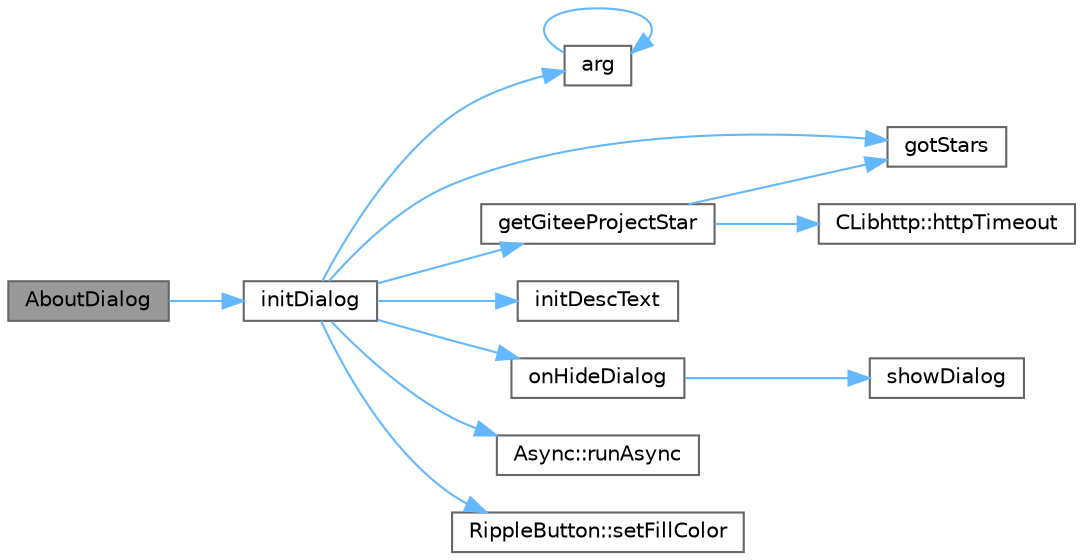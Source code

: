 digraph "AboutDialog"
{
 // LATEX_PDF_SIZE
  bgcolor="transparent";
  edge [fontname=Helvetica,fontsize=10,labelfontname=Helvetica,labelfontsize=10];
  node [fontname=Helvetica,fontsize=10,shape=box,height=0.2,width=0.4];
  rankdir="LR";
  Node1 [id="Node000001",label="AboutDialog",height=0.2,width=0.4,color="gray40", fillcolor="grey60", style="filled", fontcolor="black",tooltip="构造函数，初始化关于对话框"];
  Node1 -> Node2 [id="edge1_Node000001_Node000002",color="steelblue1",style="solid",tooltip=" "];
  Node2 [id="Node000002",label="initDialog",height=0.2,width=0.4,color="grey40", fillcolor="white", style="filled",URL="$class_about_dialog.html#a589417f264bff3ae9919ac50f8f360a3",tooltip="初始化对话框布局"];
  Node2 -> Node3 [id="edge2_Node000002_Node000003",color="steelblue1",style="solid",tooltip=" "];
  Node3 [id="Node000003",label="arg",height=0.2,width=0.4,color="grey40", fillcolor="white", style="filled",URL="$base_8h.html#a2c8e80c1b1c8b7747e99b8e9a24a0429",tooltip="Returns a named argument to be used in a formatting function."];
  Node3 -> Node3 [id="edge3_Node000003_Node000003",color="steelblue1",style="solid",tooltip=" "];
  Node2 -> Node4 [id="edge4_Node000002_Node000004",color="steelblue1",style="solid",tooltip=" "];
  Node4 [id="Node000004",label="getGiteeProjectStar",height=0.2,width=0.4,color="grey40", fillcolor="white", style="filled",URL="$class_about_dialog.html#a95170a0a271a7e8133ff94cad8a73e45",tooltip="获取 Gitee 项目的 Star 数量"];
  Node4 -> Node5 [id="edge5_Node000004_Node000005",color="steelblue1",style="solid",tooltip=" "];
  Node5 [id="Node000005",label="gotStars",height=0.2,width=0.4,color="grey40", fillcolor="white", style="filled",URL="$class_about_dialog.html#a996f4600a8c3089cca11b83778a05cb3",tooltip="获取到 Star 数量信号"];
  Node4 -> Node6 [id="edge6_Node000004_Node000006",color="steelblue1",style="solid",tooltip=" "];
  Node6 [id="Node000006",label="CLibhttp::httpTimeout",height=0.2,width=0.4,color="grey40", fillcolor="white", style="filled",URL="$class_c_libhttp.html#ab530c9bfbf50bde9c0b72203027b1b21",tooltip=" "];
  Node2 -> Node5 [id="edge7_Node000002_Node000005",color="steelblue1",style="solid",tooltip=" "];
  Node2 -> Node7 [id="edge8_Node000002_Node000007",color="steelblue1",style="solid",tooltip=" "];
  Node7 [id="Node000007",label="initDescText",height=0.2,width=0.4,color="grey40", fillcolor="white", style="filled",URL="$class_about_dialog.html#a79ef8295dd75daf4ba242970271bb782",tooltip="初始化描述文本"];
  Node2 -> Node8 [id="edge9_Node000002_Node000008",color="steelblue1",style="solid",tooltip=" "];
  Node8 [id="Node000008",label="onHideDialog",height=0.2,width=0.4,color="grey40", fillcolor="white", style="filled",URL="$class_about_dialog.html#a6c54694d2961ffb9745fc87132fa9171",tooltip="隐藏对话框"];
  Node8 -> Node9 [id="edge10_Node000008_Node000009",color="steelblue1",style="solid",tooltip=" "];
  Node9 [id="Node000009",label="showDialog",height=0.2,width=0.4,color="grey40", fillcolor="white", style="filled",URL="$class_about_dialog.html#a4e06b5bea9f64def0976d16bec98c5d1",tooltip="对话框显示状态信号"];
  Node2 -> Node10 [id="edge11_Node000002_Node000010",color="steelblue1",style="solid",tooltip=" "];
  Node10 [id="Node000010",label="Async::runAsync",height=0.2,width=0.4,color="grey40", fillcolor="white", style="filled",URL="$namespace_async.html#a06a076edc2f7af2cc0ecdc6545d55e79",tooltip="runAsync类似于 std::thread和std::invoke 函数参数可以是成员函数 操作符 可以是 lambda表达式 QFutureInterface<ResultType>&作为第一个参..."];
  Node2 -> Node11 [id="edge12_Node000002_Node000011",color="steelblue1",style="solid",tooltip=" "];
  Node11 [id="Node000011",label="RippleButton::setFillColor",height=0.2,width=0.4,color="grey40", fillcolor="white", style="filled",URL="$class_ripple_button.html#a63e18b34ea211235a80eeadb450ede32",tooltip="设置涟漪填充颜色"];
}
